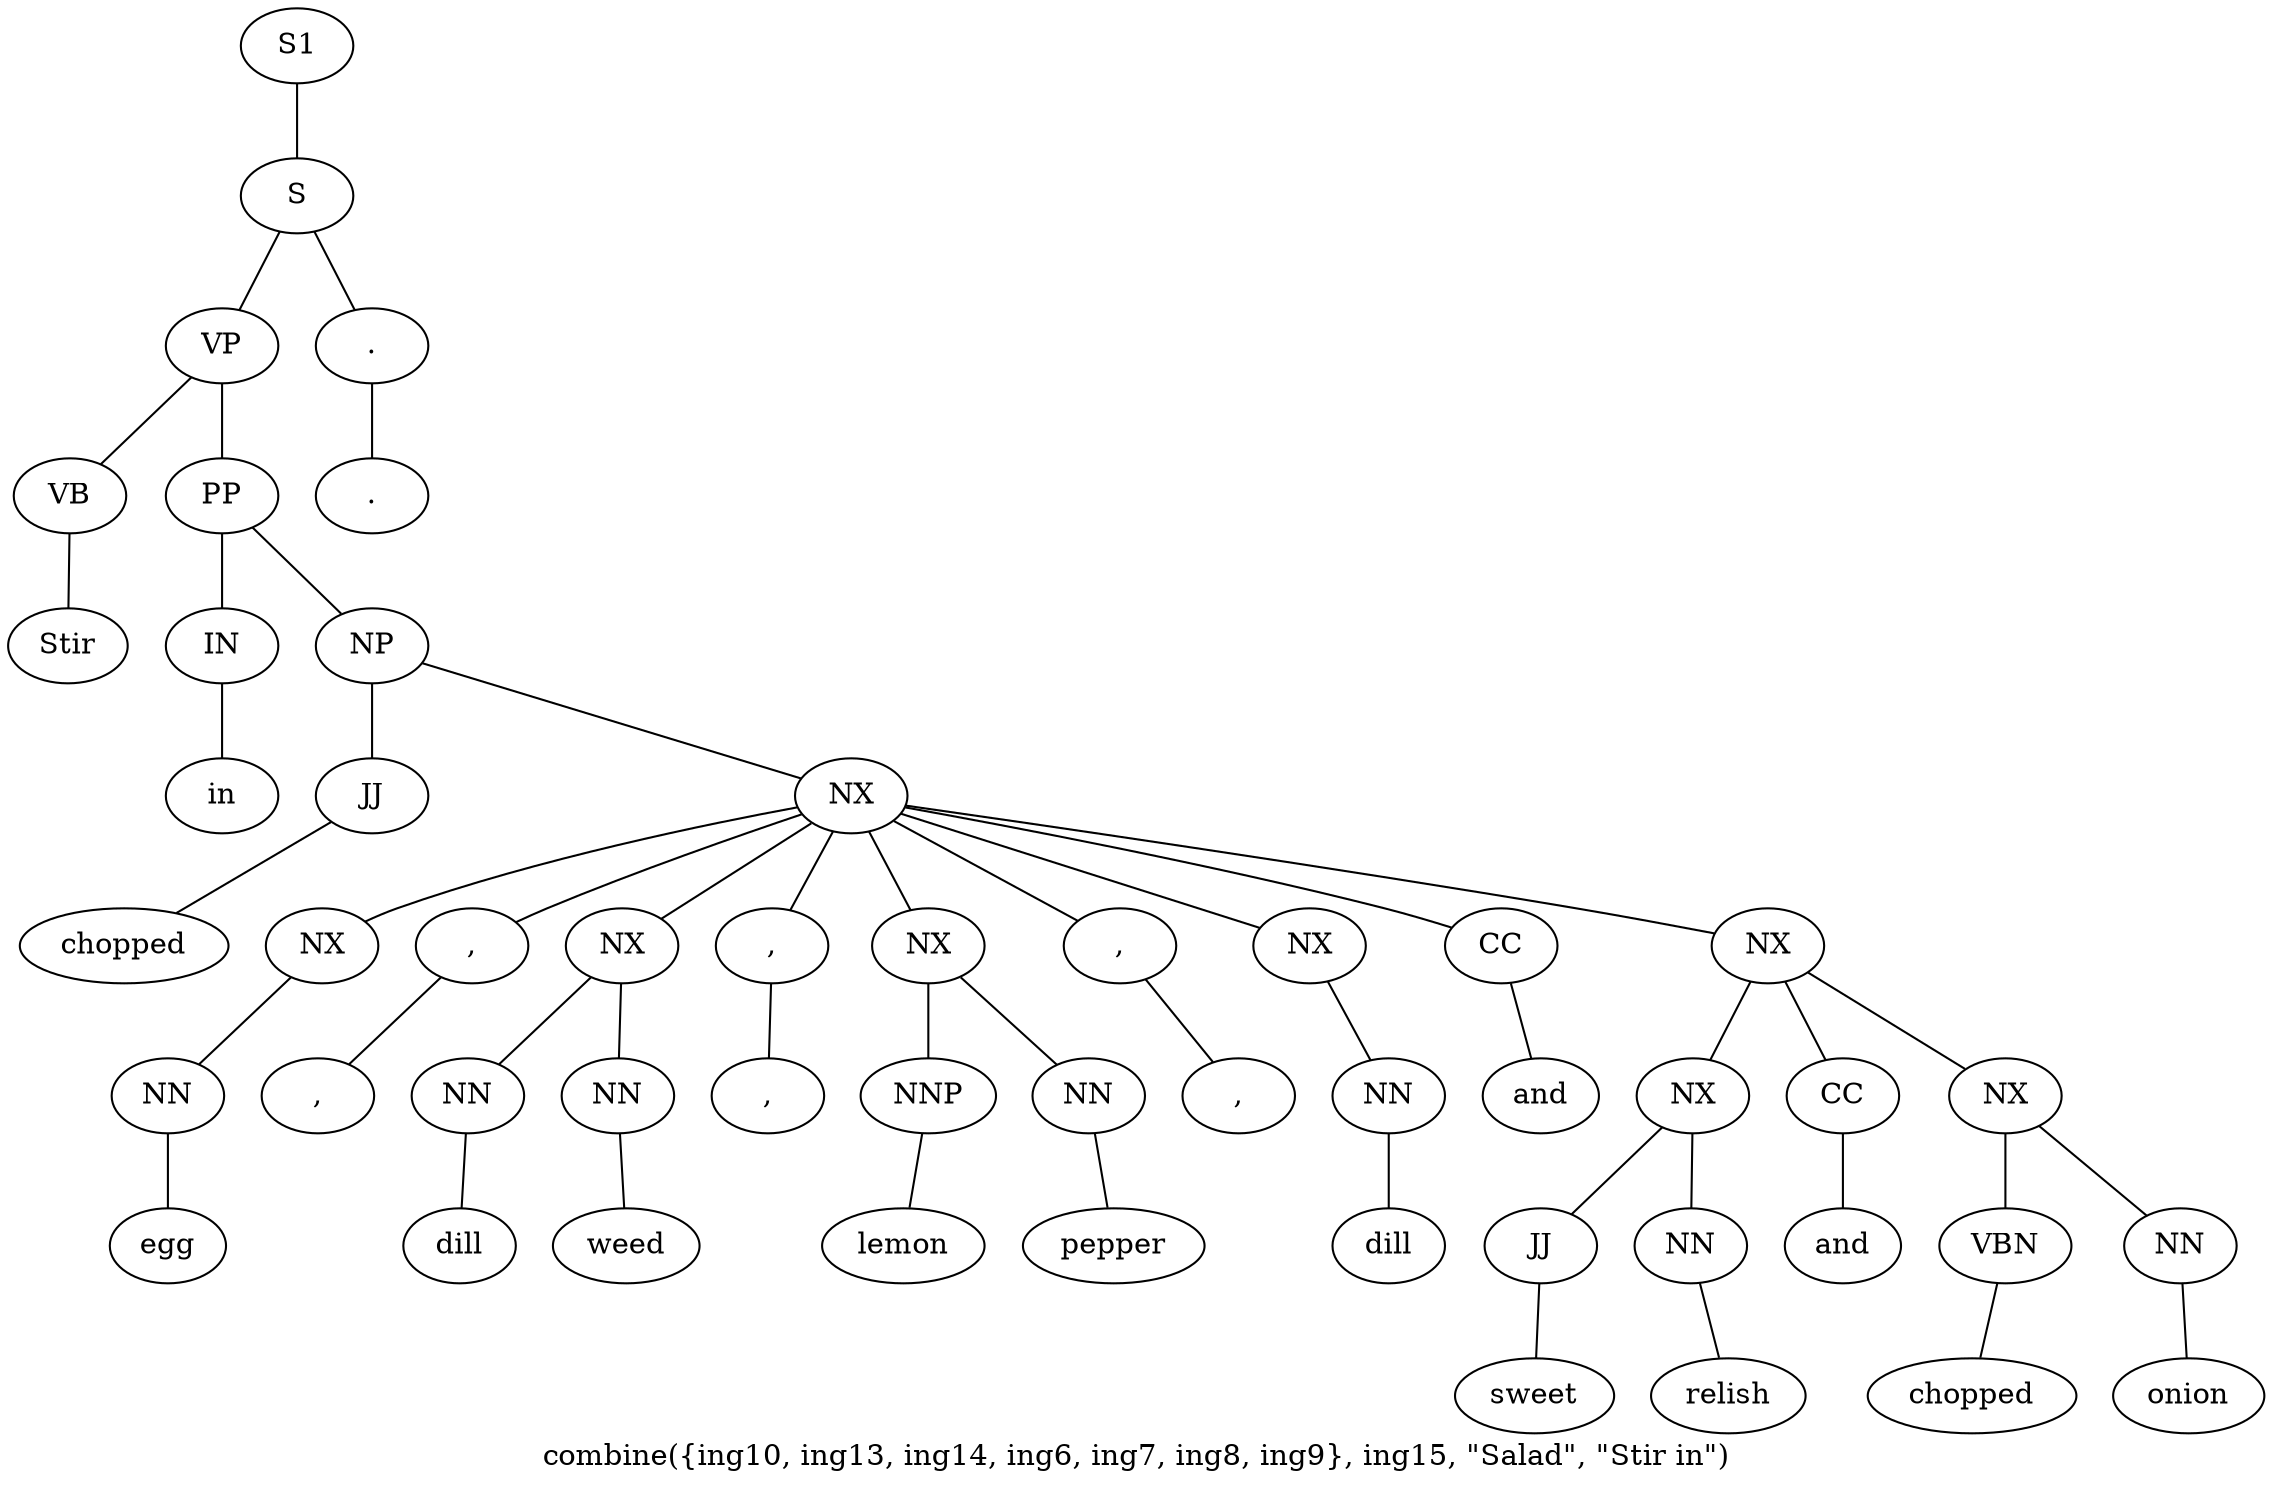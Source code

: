 graph SyntaxGraph {
	label = "combine({ing10, ing13, ing14, ing6, ing7, ing8, ing9}, ing15, \"Salad\", \"Stir in\")";
	Node0 [label="S1"];
	Node1 [label="S"];
	Node2 [label="VP"];
	Node3 [label="VB"];
	Node4 [label="Stir"];
	Node5 [label="PP"];
	Node6 [label="IN"];
	Node7 [label="in"];
	Node8 [label="NP"];
	Node9 [label="JJ"];
	Node10 [label="chopped"];
	Node11 [label="NX"];
	Node12 [label="NX"];
	Node13 [label="NN"];
	Node14 [label="egg"];
	Node15 [label=","];
	Node16 [label=","];
	Node17 [label="NX"];
	Node18 [label="NN"];
	Node19 [label="dill"];
	Node20 [label="NN"];
	Node21 [label="weed"];
	Node22 [label=","];
	Node23 [label=","];
	Node24 [label="NX"];
	Node25 [label="NNP"];
	Node26 [label="lemon"];
	Node27 [label="NN"];
	Node28 [label="pepper"];
	Node29 [label=","];
	Node30 [label=","];
	Node31 [label="NX"];
	Node32 [label="NN"];
	Node33 [label="dill"];
	Node34 [label="CC"];
	Node35 [label="and"];
	Node36 [label="NX"];
	Node37 [label="NX"];
	Node38 [label="JJ"];
	Node39 [label="sweet"];
	Node40 [label="NN"];
	Node41 [label="relish"];
	Node42 [label="CC"];
	Node43 [label="and"];
	Node44 [label="NX"];
	Node45 [label="VBN"];
	Node46 [label="chopped"];
	Node47 [label="NN"];
	Node48 [label="onion"];
	Node49 [label="."];
	Node50 [label="."];

	Node0 -- Node1;
	Node1 -- Node2;
	Node1 -- Node49;
	Node2 -- Node3;
	Node2 -- Node5;
	Node3 -- Node4;
	Node5 -- Node6;
	Node5 -- Node8;
	Node6 -- Node7;
	Node8 -- Node9;
	Node8 -- Node11;
	Node9 -- Node10;
	Node11 -- Node12;
	Node11 -- Node15;
	Node11 -- Node17;
	Node11 -- Node22;
	Node11 -- Node24;
	Node11 -- Node29;
	Node11 -- Node31;
	Node11 -- Node34;
	Node11 -- Node36;
	Node12 -- Node13;
	Node13 -- Node14;
	Node15 -- Node16;
	Node17 -- Node18;
	Node17 -- Node20;
	Node18 -- Node19;
	Node20 -- Node21;
	Node22 -- Node23;
	Node24 -- Node25;
	Node24 -- Node27;
	Node25 -- Node26;
	Node27 -- Node28;
	Node29 -- Node30;
	Node31 -- Node32;
	Node32 -- Node33;
	Node34 -- Node35;
	Node36 -- Node37;
	Node36 -- Node42;
	Node36 -- Node44;
	Node37 -- Node38;
	Node37 -- Node40;
	Node38 -- Node39;
	Node40 -- Node41;
	Node42 -- Node43;
	Node44 -- Node45;
	Node44 -- Node47;
	Node45 -- Node46;
	Node47 -- Node48;
	Node49 -- Node50;
}